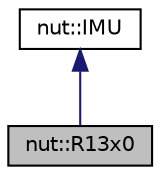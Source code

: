 digraph "nut::R13x0"
{
 // LATEX_PDF_SIZE
  edge [fontname="Helvetica",fontsize="10",labelfontname="Helvetica",labelfontsize="10"];
  node [fontname="Helvetica",fontsize="10",shape=record];
  Node1 [label="nut::R13x0",height=0.2,width=0.4,color="black", fillcolor="grey75", style="filled", fontcolor="black",tooltip="R1370P,R1350N共通クラス"];
  Node2 -> Node1 [dir="back",color="midnightblue",fontsize="10",style="solid",fontname="Helvetica"];
  Node2 [label="nut::IMU",height=0.2,width=0.4,color="black", fillcolor="white", style="filled",URL="$db/d8d/classnut_1_1_i_m_u.html",tooltip="IMU基底純粋仮想クラス"];
}
